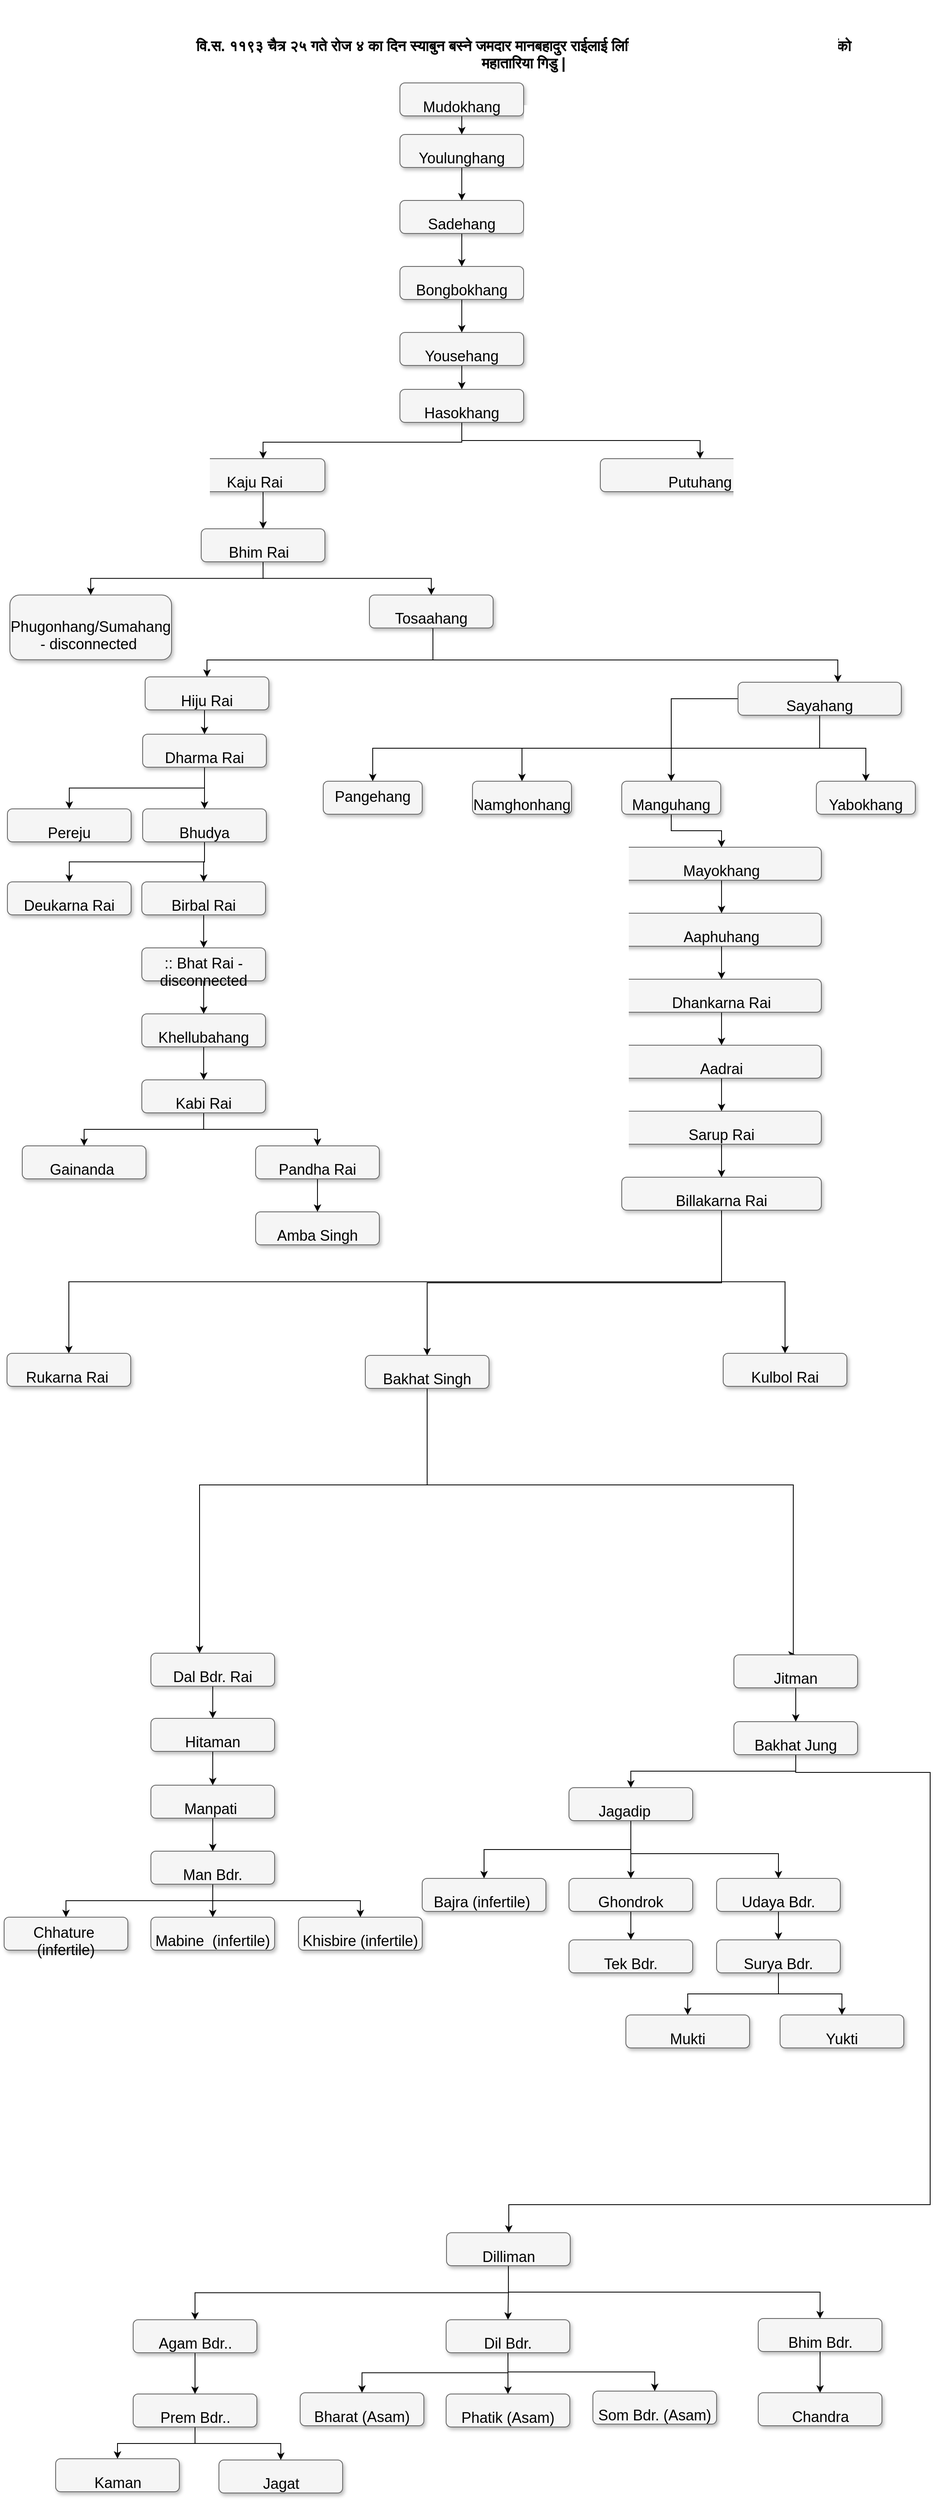 <mxfile version="14.3.0" type="github">
  <diagram name="Page-1" id="b98fa263-6416-c6ec-5b7d-78bf54ef71d0">
    <mxGraphModel dx="2844" dy="1600" grid="0" gridSize="10" guides="1" tooltips="1" connect="1" arrows="1" fold="1" page="1" pageScale="1.5" pageWidth="827" pageHeight="1169" background="none" math="0" shadow="0">
      <root>
        <mxCell id="0" style=";html=1;" />
        <mxCell id="1" style=";html=1;" parent="0" />
        <mxCell id="pMGXM-O-2ihCk8tD-NnK-10" style="edgeStyle=orthogonalEdgeStyle;rounded=0;orthogonalLoop=1;jettySize=auto;html=1;exitX=0.5;exitY=1;exitDx=0;exitDy=0;entryX=0.5;entryY=0;entryDx=0;entryDy=0;fontSize=18;" edge="1" parent="1" source="pMGXM-O-2ihCk8tD-NnK-1" target="pMGXM-O-2ihCk8tD-NnK-5">
          <mxGeometry relative="1" as="geometry" />
        </mxCell>
        <mxCell id="pMGXM-O-2ihCk8tD-NnK-1" value="&lt;p class=&quot;MsoNormal&quot; style=&quot;margin-bottom: 0.0pt; line-height: normal; font-size: 18px;&quot;&gt;&lt;span style=&quot;font-size: 18px; line-height: 107%; font-family: calibri, sans-serif;&quot;&gt;Bongbokhang&lt;/span&gt;&lt;br style=&quot;font-size: 18px;&quot;&gt;&lt;/p&gt;" style="whiteSpace=wrap;html=1;rounded=1;shadow=1;strokeWidth=1;fontSize=18;align=center;fillColor=#f5f5f5;strokeColor=#666666;" vertex="1" parent="1">
          <mxGeometry x="540" y="323" width="150" height="40" as="geometry" />
        </mxCell>
        <mxCell id="pMGXM-O-2ihCk8tD-NnK-9" style="edgeStyle=orthogonalEdgeStyle;rounded=0;orthogonalLoop=1;jettySize=auto;html=1;exitX=0.5;exitY=1;exitDx=0;exitDy=0;entryX=0.5;entryY=0;entryDx=0;entryDy=0;fontSize=18;" edge="1" parent="1" source="pMGXM-O-2ihCk8tD-NnK-2" target="pMGXM-O-2ihCk8tD-NnK-1">
          <mxGeometry relative="1" as="geometry" />
        </mxCell>
        <mxCell id="pMGXM-O-2ihCk8tD-NnK-2" value="&lt;p class=&quot;MsoNormal&quot; style=&quot;margin-bottom: 0.0pt; line-height: normal; font-size: 18px;&quot;&gt;&lt;span style=&quot;font-size: 18px;&quot;&gt;Sadehang&lt;/span&gt;&lt;/p&gt;" style="whiteSpace=wrap;html=1;rounded=1;shadow=1;strokeWidth=1;fontSize=18;align=center;fillColor=#f5f5f5;strokeColor=#666666;" vertex="1" parent="1">
          <mxGeometry x="540" y="243" width="150" height="40" as="geometry" />
        </mxCell>
        <mxCell id="pMGXM-O-2ihCk8tD-NnK-8" style="edgeStyle=orthogonalEdgeStyle;rounded=0;orthogonalLoop=1;jettySize=auto;html=1;exitX=0.5;exitY=1;exitDx=0;exitDy=0;fontSize=18;" edge="1" parent="1" source="pMGXM-O-2ihCk8tD-NnK-3" target="pMGXM-O-2ihCk8tD-NnK-2">
          <mxGeometry relative="1" as="geometry" />
        </mxCell>
        <mxCell id="pMGXM-O-2ihCk8tD-NnK-3" value="&lt;p class=&quot;MsoNormal&quot; style=&quot;margin-bottom: 0.0pt; line-height: normal; font-size: 18px;&quot;&gt;&lt;span style=&quot;font-size: 18px; line-height: 107%; font-family: calibri, sans-serif;&quot;&gt;Youlunghang&lt;/span&gt;&lt;br style=&quot;font-size: 18px;&quot;&gt;&lt;/p&gt;" style="whiteSpace=wrap;html=1;rounded=1;shadow=1;strokeWidth=1;fontSize=18;align=center;fillColor=#f5f5f5;strokeColor=#666666;" vertex="1" parent="1">
          <mxGeometry x="540" y="163" width="150" height="40" as="geometry" />
        </mxCell>
        <mxCell id="pMGXM-O-2ihCk8tD-NnK-7" style="edgeStyle=orthogonalEdgeStyle;rounded=0;orthogonalLoop=1;jettySize=auto;html=1;exitX=0.5;exitY=1;exitDx=0;exitDy=0;fontSize=18;" edge="1" parent="1" source="pMGXM-O-2ihCk8tD-NnK-4" target="pMGXM-O-2ihCk8tD-NnK-3">
          <mxGeometry relative="1" as="geometry" />
        </mxCell>
        <mxCell id="pMGXM-O-2ihCk8tD-NnK-4" value="&lt;p class=&quot;MsoNormal&quot; style=&quot;margin-bottom: 0.0pt; line-height: normal; font-size: 18px;&quot;&gt;&lt;span style=&quot;font-size: 18px;&quot;&gt;Mudokhang&lt;/span&gt;&lt;/p&gt;" style="whiteSpace=wrap;html=1;rounded=1;shadow=1;strokeWidth=1;fontSize=18;align=center;fillColor=#f5f5f5;strokeColor=#666666;" vertex="1" parent="1">
          <mxGeometry x="540" y="100.5" width="150" height="40" as="geometry" />
        </mxCell>
        <mxCell id="pMGXM-O-2ihCk8tD-NnK-195" style="edgeStyle=orthogonalEdgeStyle;rounded=0;orthogonalLoop=1;jettySize=auto;html=1;exitX=0.5;exitY=1;exitDx=0;exitDy=0;labelBackgroundColor=none;fontSize=30;" edge="1" parent="1" source="pMGXM-O-2ihCk8tD-NnK-5" target="pMGXM-O-2ihCk8tD-NnK-13">
          <mxGeometry relative="1" as="geometry" />
        </mxCell>
        <mxCell id="pMGXM-O-2ihCk8tD-NnK-5" value="&lt;p class=&quot;MsoNormal&quot; style=&quot;margin-bottom: 0.0pt; line-height: normal; font-size: 18px;&quot;&gt;&lt;span style=&quot;font-size: 18px;&quot;&gt;Yousehang&lt;/span&gt;&lt;/p&gt;" style="whiteSpace=wrap;html=1;rounded=1;shadow=1;strokeWidth=1;fontSize=18;align=center;fillColor=#f5f5f5;strokeColor=#666666;" vertex="1" parent="1">
          <mxGeometry x="540" y="403" width="150" height="40" as="geometry" />
        </mxCell>
        <mxCell id="pMGXM-O-2ihCk8tD-NnK-196" style="edgeStyle=orthogonalEdgeStyle;rounded=0;orthogonalLoop=1;jettySize=auto;html=1;exitX=0.5;exitY=1;exitDx=0;exitDy=0;labelBackgroundColor=none;fontSize=30;" edge="1" parent="1" source="pMGXM-O-2ihCk8tD-NnK-13" target="pMGXM-O-2ihCk8tD-NnK-14">
          <mxGeometry relative="1" as="geometry">
            <Array as="points">
              <mxPoint x="615" y="536" />
              <mxPoint x="374" y="536" />
            </Array>
          </mxGeometry>
        </mxCell>
        <mxCell id="pMGXM-O-2ihCk8tD-NnK-197" style="edgeStyle=orthogonalEdgeStyle;rounded=0;orthogonalLoop=1;jettySize=auto;html=1;exitX=0.5;exitY=1;exitDx=0;exitDy=0;entryX=0.5;entryY=0;entryDx=0;entryDy=0;labelBackgroundColor=none;fontSize=30;" edge="1" parent="1" source="pMGXM-O-2ihCk8tD-NnK-13" target="pMGXM-O-2ihCk8tD-NnK-15">
          <mxGeometry relative="1" as="geometry" />
        </mxCell>
        <mxCell id="pMGXM-O-2ihCk8tD-NnK-13" value="&lt;p class=&quot;MsoNormal&quot; style=&quot;margin-bottom: 0.0pt; line-height: normal; font-size: 18px;&quot;&gt;&lt;span style=&quot;font-size: 18px; line-height: 107%; font-family: calibri, sans-serif;&quot;&gt;Hasokhang&lt;/span&gt;&lt;br style=&quot;font-size: 18px;&quot;&gt;&lt;/p&gt;" style="whiteSpace=wrap;html=1;rounded=1;shadow=1;strokeWidth=1;fontSize=18;align=center;fillColor=#f5f5f5;strokeColor=#666666;" vertex="1" parent="1">
          <mxGeometry x="540" y="472" width="150" height="40" as="geometry" />
        </mxCell>
        <mxCell id="pMGXM-O-2ihCk8tD-NnK-193" style="edgeStyle=orthogonalEdgeStyle;rounded=0;orthogonalLoop=1;jettySize=auto;html=1;exitX=0.5;exitY=1;exitDx=0;exitDy=0;labelBackgroundColor=none;fontSize=30;" edge="1" parent="1" source="pMGXM-O-2ihCk8tD-NnK-14" target="pMGXM-O-2ihCk8tD-NnK-21">
          <mxGeometry relative="1" as="geometry" />
        </mxCell>
        <mxCell id="pMGXM-O-2ihCk8tD-NnK-14" value="&lt;p class=&quot;MsoNormal&quot; style=&quot;margin-bottom: 0.0pt; line-height: normal; font-size: 18px;&quot;&gt;&lt;span style=&quot;font-size: 18px; line-height: 107%; font-family: calibri, sans-serif;&quot;&gt;Kaju Rai&amp;nbsp; &amp;nbsp;&amp;nbsp;&lt;/span&gt;&lt;br style=&quot;font-size: 18px;&quot;&gt;&lt;/p&gt;" style="whiteSpace=wrap;html=1;rounded=1;shadow=1;strokeWidth=1;fontSize=18;align=center;fillColor=#f5f5f5;strokeColor=#666666;" vertex="1" parent="1">
          <mxGeometry x="299" y="556" width="150" height="40" as="geometry" />
        </mxCell>
        <mxCell id="pMGXM-O-2ihCk8tD-NnK-15" value="&lt;p class=&quot;MsoNormal&quot; style=&quot;margin-bottom: 0.0pt; line-height: normal; font-size: 18px;&quot;&gt;&lt;span style=&quot;font-size: 18px; line-height: 107%; font-family: calibri, sans-serif;&quot;&gt;Putuhang&lt;/span&gt;&lt;br style=&quot;font-size: 18px;&quot;&gt;&lt;/p&gt;" style="whiteSpace=wrap;html=1;rounded=1;shadow=1;strokeWidth=1;fontSize=18;align=center;fillColor=#f5f5f5;strokeColor=#666666;" vertex="1" parent="1">
          <mxGeometry x="783" y="556" width="242" height="40" as="geometry" />
        </mxCell>
        <mxCell id="pMGXM-O-2ihCk8tD-NnK-191" style="edgeStyle=orthogonalEdgeStyle;rounded=0;orthogonalLoop=1;jettySize=auto;html=1;exitX=0.5;exitY=1;exitDx=0;exitDy=0;labelBackgroundColor=none;fontSize=30;" edge="1" parent="1" source="pMGXM-O-2ihCk8tD-NnK-21" target="pMGXM-O-2ihCk8tD-NnK-26">
          <mxGeometry relative="1" as="geometry" />
        </mxCell>
        <mxCell id="pMGXM-O-2ihCk8tD-NnK-192" style="edgeStyle=orthogonalEdgeStyle;rounded=0;orthogonalLoop=1;jettySize=auto;html=1;exitX=0.5;exitY=1;exitDx=0;exitDy=0;labelBackgroundColor=none;fontSize=30;" edge="1" parent="1" source="pMGXM-O-2ihCk8tD-NnK-21" target="pMGXM-O-2ihCk8tD-NnK-24">
          <mxGeometry relative="1" as="geometry" />
        </mxCell>
        <mxCell id="pMGXM-O-2ihCk8tD-NnK-21" value="&lt;p class=&quot;MsoNormal&quot; style=&quot;margin-bottom: 0.0pt; line-height: normal; font-size: 18px;&quot;&gt;&lt;span style=&quot;font-size: 18px; line-height: 107%; font-family: calibri, sans-serif;&quot;&gt;Bhim Rai&amp;nbsp;&amp;nbsp;&lt;/span&gt;&lt;br style=&quot;font-size: 18px;&quot;&gt;&lt;/p&gt;" style="whiteSpace=wrap;html=1;rounded=1;shadow=1;strokeWidth=1;fontSize=18;align=center;fillColor=#f5f5f5;strokeColor=#666666;" vertex="1" parent="1">
          <mxGeometry x="299" y="641" width="150" height="40" as="geometry" />
        </mxCell>
        <mxCell id="pMGXM-O-2ihCk8tD-NnK-24" value="&lt;p class=&quot;MsoNormal&quot; style=&quot;margin-bottom: 0.0pt; line-height: normal; font-size: 18px;&quot;&gt;&lt;span style=&quot;font-size: 18px; line-height: 107%; font-family: calibri, sans-serif;&quot;&gt;Phugonhang/Sumahang - disconnected&amp;nbsp;&lt;/span&gt;&lt;br style=&quot;font-size: 18px;&quot;&gt;&lt;/p&gt;" style="whiteSpace=wrap;html=1;rounded=1;shadow=1;strokeWidth=1;fontSize=18;align=center;fillColor=#f5f5f5;strokeColor=#666666;" vertex="1" parent="1">
          <mxGeometry x="67" y="721.25" width="196" height="78.5" as="geometry" />
        </mxCell>
        <mxCell id="pMGXM-O-2ihCk8tD-NnK-31" style="edgeStyle=orthogonalEdgeStyle;rounded=0;orthogonalLoop=1;jettySize=auto;html=1;exitX=0.5;exitY=1;exitDx=0;exitDy=0;entryX=0.5;entryY=0;entryDx=0;entryDy=0;fontSize=18;" edge="1" parent="1" source="pMGXM-O-2ihCk8tD-NnK-26" target="pMGXM-O-2ihCk8tD-NnK-28">
          <mxGeometry relative="1" as="geometry">
            <Array as="points">
              <mxPoint x="580" y="800" />
              <mxPoint x="306" y="800" />
            </Array>
          </mxGeometry>
        </mxCell>
        <mxCell id="pMGXM-O-2ihCk8tD-NnK-32" style="edgeStyle=orthogonalEdgeStyle;rounded=0;orthogonalLoop=1;jettySize=auto;html=1;exitX=0.5;exitY=1;exitDx=0;exitDy=0;fontSize=18;" edge="1" parent="1" source="pMGXM-O-2ihCk8tD-NnK-26" target="pMGXM-O-2ihCk8tD-NnK-29">
          <mxGeometry relative="1" as="geometry">
            <Array as="points">
              <mxPoint x="580" y="800" />
              <mxPoint x="1071" y="800" />
            </Array>
          </mxGeometry>
        </mxCell>
        <mxCell id="pMGXM-O-2ihCk8tD-NnK-26" value="&lt;p class=&quot;MsoNormal&quot; style=&quot;margin-bottom: 0.0pt; line-height: normal; font-size: 18px;&quot;&gt;&lt;span style=&quot;font-size: 18px; line-height: 107%; font-family: calibri, sans-serif;&quot;&gt;Tosaahang&lt;/span&gt;&lt;br style=&quot;font-size: 18px;&quot;&gt;&lt;/p&gt;" style="whiteSpace=wrap;html=1;rounded=1;shadow=1;strokeWidth=1;fontSize=18;align=center;fillColor=#f5f5f5;strokeColor=#666666;" vertex="1" parent="1">
          <mxGeometry x="503" y="721.25" width="150" height="40" as="geometry" />
        </mxCell>
        <mxCell id="pMGXM-O-2ihCk8tD-NnK-34" style="edgeStyle=orthogonalEdgeStyle;rounded=0;orthogonalLoop=1;jettySize=auto;html=1;exitX=0.5;exitY=1;exitDx=0;exitDy=0;entryX=0.5;entryY=0;entryDx=0;entryDy=0;fontSize=18;" edge="1" parent="1" source="pMGXM-O-2ihCk8tD-NnK-28" target="pMGXM-O-2ihCk8tD-NnK-33">
          <mxGeometry relative="1" as="geometry" />
        </mxCell>
        <mxCell id="pMGXM-O-2ihCk8tD-NnK-28" value="&lt;p class=&quot;MsoNormal&quot; style=&quot;margin-bottom: 0.0pt; line-height: normal; font-size: 18px;&quot;&gt;&lt;span style=&quot;font-size: 18px; line-height: 107%; font-family: calibri, sans-serif;&quot;&gt;Hiju Rai&lt;/span&gt;&lt;br style=&quot;font-size: 18px;&quot;&gt;&lt;/p&gt;" style="whiteSpace=wrap;html=1;rounded=1;shadow=1;strokeWidth=1;fontSize=18;align=center;fillColor=#f5f5f5;strokeColor=#666666;" vertex="1" parent="1">
          <mxGeometry x="231" y="820.5" width="150" height="40" as="geometry" />
        </mxCell>
        <mxCell id="pMGXM-O-2ihCk8tD-NnK-47" style="edgeStyle=orthogonalEdgeStyle;rounded=0;orthogonalLoop=1;jettySize=auto;html=1;exitX=0.5;exitY=1;exitDx=0;exitDy=0;fontSize=18;" edge="1" parent="1" source="pMGXM-O-2ihCk8tD-NnK-29" target="pMGXM-O-2ihCk8tD-NnK-41">
          <mxGeometry relative="1" as="geometry" />
        </mxCell>
        <mxCell id="pMGXM-O-2ihCk8tD-NnK-52" style="edgeStyle=orthogonalEdgeStyle;rounded=0;orthogonalLoop=1;jettySize=auto;html=1;fontSize=18;" edge="1" parent="1" source="pMGXM-O-2ihCk8tD-NnK-29" target="pMGXM-O-2ihCk8tD-NnK-44">
          <mxGeometry relative="1" as="geometry" />
        </mxCell>
        <mxCell id="pMGXM-O-2ihCk8tD-NnK-189" style="edgeStyle=orthogonalEdgeStyle;rounded=0;orthogonalLoop=1;jettySize=auto;html=1;exitX=0.5;exitY=1;exitDx=0;exitDy=0;labelBackgroundColor=none;fontSize=30;" edge="1" parent="1" source="pMGXM-O-2ihCk8tD-NnK-29" target="pMGXM-O-2ihCk8tD-NnK-42">
          <mxGeometry relative="1" as="geometry" />
        </mxCell>
        <mxCell id="pMGXM-O-2ihCk8tD-NnK-190" style="edgeStyle=orthogonalEdgeStyle;rounded=0;orthogonalLoop=1;jettySize=auto;html=1;exitX=0.5;exitY=1;exitDx=0;exitDy=0;labelBackgroundColor=none;fontSize=30;" edge="1" parent="1" source="pMGXM-O-2ihCk8tD-NnK-29" target="pMGXM-O-2ihCk8tD-NnK-45">
          <mxGeometry relative="1" as="geometry" />
        </mxCell>
        <mxCell id="pMGXM-O-2ihCk8tD-NnK-29" value="&lt;p class=&quot;MsoNormal&quot; style=&quot;margin-bottom: 0.0pt; line-height: normal; font-size: 18px;&quot;&gt;&lt;span style=&quot;font-size: 18px; line-height: 107%; font-family: calibri, sans-serif;&quot;&gt;Sayahang&lt;/span&gt;&lt;br style=&quot;font-size: 18px;&quot;&gt;&lt;/p&gt;" style="whiteSpace=wrap;html=1;rounded=1;shadow=1;strokeWidth=1;fontSize=18;align=center;fillColor=#f5f5f5;strokeColor=#666666;" vertex="1" parent="1">
          <mxGeometry x="950" y="827" width="198" height="40" as="geometry" />
        </mxCell>
        <mxCell id="pMGXM-O-2ihCk8tD-NnK-37" style="edgeStyle=orthogonalEdgeStyle;rounded=0;orthogonalLoop=1;jettySize=auto;html=1;exitX=0.5;exitY=1;exitDx=0;exitDy=0;entryX=0.5;entryY=0;entryDx=0;entryDy=0;fontSize=18;" edge="1" parent="1" source="pMGXM-O-2ihCk8tD-NnK-33" target="pMGXM-O-2ihCk8tD-NnK-35">
          <mxGeometry relative="1" as="geometry" />
        </mxCell>
        <mxCell id="pMGXM-O-2ihCk8tD-NnK-40" style="edgeStyle=orthogonalEdgeStyle;rounded=0;orthogonalLoop=1;jettySize=auto;html=1;exitX=0.5;exitY=1;exitDx=0;exitDy=0;fontSize=18;" edge="1" parent="1" source="pMGXM-O-2ihCk8tD-NnK-33" target="pMGXM-O-2ihCk8tD-NnK-36">
          <mxGeometry relative="1" as="geometry" />
        </mxCell>
        <mxCell id="pMGXM-O-2ihCk8tD-NnK-33" value="&lt;p class=&quot;MsoNormal&quot; style=&quot;margin-bottom: 0.0pt; line-height: normal; font-size: 18px;&quot;&gt;&lt;span style=&quot;font-size: 18px; line-height: 107%; font-family: calibri, sans-serif;&quot;&gt;Dharma Rai&lt;/span&gt;&lt;br style=&quot;font-size: 18px;&quot;&gt;&lt;/p&gt;" style="whiteSpace=wrap;html=1;rounded=1;shadow=1;strokeWidth=1;fontSize=18;align=center;fillColor=#f5f5f5;strokeColor=#666666;" vertex="1" parent="1">
          <mxGeometry x="228" y="890" width="150" height="40" as="geometry" />
        </mxCell>
        <mxCell id="pMGXM-O-2ihCk8tD-NnK-35" value="&lt;p class=&quot;MsoNormal&quot; style=&quot;margin-bottom: 0.0pt; line-height: normal; font-size: 18px;&quot;&gt;&lt;span style=&quot;font-size: 18px; line-height: 107%; font-family: calibri, sans-serif;&quot;&gt;Pereju&lt;/span&gt;&lt;br style=&quot;font-size: 18px;&quot;&gt;&lt;/p&gt;" style="whiteSpace=wrap;html=1;rounded=1;shadow=1;strokeWidth=1;fontSize=18;align=center;fillColor=#f5f5f5;strokeColor=#666666;" vertex="1" parent="1">
          <mxGeometry x="64" y="980.5" width="150" height="40" as="geometry" />
        </mxCell>
        <mxCell id="pMGXM-O-2ihCk8tD-NnK-168" style="edgeStyle=orthogonalEdgeStyle;rounded=0;orthogonalLoop=1;jettySize=auto;html=1;exitX=0.5;exitY=1;exitDx=0;exitDy=0;labelBackgroundColor=none;fontSize=30;" edge="1" parent="1" source="pMGXM-O-2ihCk8tD-NnK-36" target="pMGXM-O-2ihCk8tD-NnK-140">
          <mxGeometry relative="1" as="geometry" />
        </mxCell>
        <mxCell id="pMGXM-O-2ihCk8tD-NnK-184" style="edgeStyle=orthogonalEdgeStyle;rounded=0;orthogonalLoop=1;jettySize=auto;html=1;exitX=0.5;exitY=1;exitDx=0;exitDy=0;labelBackgroundColor=none;fontSize=30;" edge="1" parent="1" source="pMGXM-O-2ihCk8tD-NnK-36" target="pMGXM-O-2ihCk8tD-NnK-141">
          <mxGeometry relative="1" as="geometry" />
        </mxCell>
        <mxCell id="pMGXM-O-2ihCk8tD-NnK-36" value="&lt;p class=&quot;MsoNormal&quot; style=&quot;margin-bottom: 0.0pt; line-height: normal; font-size: 18px;&quot;&gt;&lt;span style=&quot;font-size: 18px; line-height: 107%; font-family: calibri, sans-serif;&quot;&gt;Bhudya&lt;/span&gt;&lt;br style=&quot;font-size: 18px;&quot;&gt;&lt;/p&gt;" style="whiteSpace=wrap;html=1;rounded=1;shadow=1;strokeWidth=1;fontSize=18;align=center;fillColor=#f5f5f5;strokeColor=#666666;" vertex="1" parent="1">
          <mxGeometry x="228" y="980.5" width="150" height="40" as="geometry" />
        </mxCell>
        <mxCell id="pMGXM-O-2ihCk8tD-NnK-41" value="&lt;p class=&quot;MsoNormal&quot; style=&quot;margin-bottom: 0.0pt; line-height: normal; font-size: 18px;&quot;&gt;&lt;span style=&quot;font-size: 18px; line-height: 107%; font-family: calibri, sans-serif;&quot;&gt;Pangehang &amp;nbsp;&amp;nbsp;&amp;nbsp;&amp;nbsp;&amp;nbsp;&amp;nbsp; &amp;nbsp; &amp;nbsp;&amp;nbsp;&lt;/span&gt;&lt;br style=&quot;font-size: 18px;&quot;&gt;&lt;/p&gt;" style="whiteSpace=wrap;html=1;rounded=1;shadow=1;strokeWidth=1;fontSize=18;align=center;fillColor=#f5f5f5;strokeColor=#666666;" vertex="1" parent="1">
          <mxGeometry x="447" y="947" width="120" height="40" as="geometry" />
        </mxCell>
        <mxCell id="pMGXM-O-2ihCk8tD-NnK-42" value="&lt;p class=&quot;MsoNormal&quot; style=&quot;margin-bottom: 0.0pt; line-height: normal; font-size: 18px;&quot;&gt;&lt;span style=&quot;font-size: 18px; line-height: 107%; font-family: calibri, sans-serif;&quot;&gt;Namghonhang&lt;/span&gt;&lt;br style=&quot;font-size: 18px;&quot;&gt;&lt;/p&gt;" style="whiteSpace=wrap;html=1;rounded=1;shadow=1;strokeWidth=1;fontSize=18;align=center;fillColor=#f5f5f5;strokeColor=#666666;" vertex="1" parent="1">
          <mxGeometry x="628" y="947" width="120" height="40" as="geometry" />
        </mxCell>
        <mxCell id="pMGXM-O-2ihCk8tD-NnK-59" style="edgeStyle=orthogonalEdgeStyle;rounded=0;orthogonalLoop=1;jettySize=auto;html=1;exitX=0.5;exitY=1;exitDx=0;exitDy=0;entryX=0.5;entryY=0;entryDx=0;entryDy=0;fontSize=18;" edge="1" parent="1" source="pMGXM-O-2ihCk8tD-NnK-44" target="pMGXM-O-2ihCk8tD-NnK-53">
          <mxGeometry relative="1" as="geometry" />
        </mxCell>
        <mxCell id="pMGXM-O-2ihCk8tD-NnK-44" value="&lt;p class=&quot;MsoNormal&quot; style=&quot;margin-bottom: 0.0pt; line-height: normal; font-size: 18px;&quot;&gt;&lt;span style=&quot;font-size: 18px; line-height: 107%; font-family: calibri, sans-serif;&quot;&gt;Manguhang&lt;/span&gt;&lt;br style=&quot;font-size: 18px;&quot;&gt;&lt;/p&gt;" style="whiteSpace=wrap;html=1;rounded=1;shadow=1;strokeWidth=1;fontSize=18;align=center;fillColor=#f5f5f5;strokeColor=#666666;" vertex="1" parent="1">
          <mxGeometry x="809" y="947" width="120" height="40" as="geometry" />
        </mxCell>
        <mxCell id="pMGXM-O-2ihCk8tD-NnK-45" value="&lt;p class=&quot;MsoNormal&quot; style=&quot;margin-bottom: 0.0pt; line-height: normal; font-size: 18px;&quot;&gt;&lt;span style=&quot;font-size: 18px; line-height: 107%; font-family: calibri, sans-serif;&quot;&gt;Yabokhang&lt;/span&gt;&lt;br style=&quot;font-size: 18px;&quot;&gt;&lt;/p&gt;" style="whiteSpace=wrap;html=1;rounded=1;shadow=1;strokeWidth=1;fontSize=18;align=center;fillColor=#f5f5f5;strokeColor=#666666;" vertex="1" parent="1">
          <mxGeometry x="1045" y="947" width="120" height="40" as="geometry" />
        </mxCell>
        <mxCell id="pMGXM-O-2ihCk8tD-NnK-60" style="edgeStyle=orthogonalEdgeStyle;rounded=0;orthogonalLoop=1;jettySize=auto;html=1;exitX=0.5;exitY=1;exitDx=0;exitDy=0;entryX=0.5;entryY=0;entryDx=0;entryDy=0;fontSize=18;" edge="1" parent="1" source="pMGXM-O-2ihCk8tD-NnK-53" target="pMGXM-O-2ihCk8tD-NnK-54">
          <mxGeometry relative="1" as="geometry" />
        </mxCell>
        <mxCell id="pMGXM-O-2ihCk8tD-NnK-53" value="&lt;p class=&quot;MsoNormal&quot; style=&quot;margin-bottom: 0.0pt; line-height: normal; font-size: 18px;&quot;&gt;&lt;span style=&quot;font-size: 18px; line-height: 107%; font-family: calibri, sans-serif;&quot;&gt;Mayokhang&lt;/span&gt;&lt;br style=&quot;font-size: 18px;&quot;&gt;&lt;/p&gt;" style="whiteSpace=wrap;html=1;rounded=1;shadow=1;strokeWidth=1;fontSize=18;align=center;fillColor=#f5f5f5;strokeColor=#666666;" vertex="1" parent="1">
          <mxGeometry x="809" y="1027" width="242" height="40" as="geometry" />
        </mxCell>
        <mxCell id="pMGXM-O-2ihCk8tD-NnK-61" style="edgeStyle=orthogonalEdgeStyle;rounded=0;orthogonalLoop=1;jettySize=auto;html=1;exitX=0.5;exitY=1;exitDx=0;exitDy=0;entryX=0.5;entryY=0;entryDx=0;entryDy=0;fontSize=18;" edge="1" parent="1" source="pMGXM-O-2ihCk8tD-NnK-54" target="pMGXM-O-2ihCk8tD-NnK-55">
          <mxGeometry relative="1" as="geometry" />
        </mxCell>
        <mxCell id="pMGXM-O-2ihCk8tD-NnK-54" value="&lt;p class=&quot;MsoNormal&quot; style=&quot;margin-bottom: 0.0pt; line-height: normal; font-size: 18px;&quot;&gt;&lt;span style=&quot;font-size: 18px; line-height: 107%; font-family: calibri, sans-serif;&quot;&gt;Aaphuhang&lt;/span&gt;&lt;br style=&quot;font-size: 18px;&quot;&gt;&lt;/p&gt;" style="whiteSpace=wrap;html=1;rounded=1;shadow=1;strokeWidth=1;fontSize=18;align=center;fillColor=#f5f5f5;strokeColor=#666666;" vertex="1" parent="1">
          <mxGeometry x="809" y="1107" width="242" height="40" as="geometry" />
        </mxCell>
        <mxCell id="pMGXM-O-2ihCk8tD-NnK-62" style="edgeStyle=orthogonalEdgeStyle;rounded=0;orthogonalLoop=1;jettySize=auto;html=1;exitX=0.5;exitY=1;exitDx=0;exitDy=0;entryX=0.5;entryY=0;entryDx=0;entryDy=0;fontSize=18;" edge="1" parent="1" source="pMGXM-O-2ihCk8tD-NnK-55" target="pMGXM-O-2ihCk8tD-NnK-56">
          <mxGeometry relative="1" as="geometry" />
        </mxCell>
        <mxCell id="pMGXM-O-2ihCk8tD-NnK-55" value="&lt;p class=&quot;MsoNormal&quot; style=&quot;margin-bottom: 0.0pt; line-height: normal; font-size: 18px;&quot;&gt;&lt;span style=&quot;font-size: 18px; line-height: 107%; font-family: calibri, sans-serif;&quot;&gt;Dhankarna Rai&lt;/span&gt;&lt;br style=&quot;font-size: 18px;&quot;&gt;&lt;/p&gt;" style="whiteSpace=wrap;html=1;rounded=1;shadow=1;strokeWidth=1;fontSize=18;align=center;fillColor=#f5f5f5;strokeColor=#666666;" vertex="1" parent="1">
          <mxGeometry x="809" y="1187" width="242" height="40" as="geometry" />
        </mxCell>
        <mxCell id="pMGXM-O-2ihCk8tD-NnK-63" style="edgeStyle=orthogonalEdgeStyle;rounded=0;orthogonalLoop=1;jettySize=auto;html=1;exitX=0.5;exitY=1;exitDx=0;exitDy=0;entryX=0.5;entryY=0;entryDx=0;entryDy=0;fontSize=18;" edge="1" parent="1" source="pMGXM-O-2ihCk8tD-NnK-56" target="pMGXM-O-2ihCk8tD-NnK-57">
          <mxGeometry relative="1" as="geometry" />
        </mxCell>
        <mxCell id="pMGXM-O-2ihCk8tD-NnK-56" value="&lt;p class=&quot;MsoNormal&quot; style=&quot;margin-bottom: 0.0pt; line-height: normal; font-size: 18px;&quot;&gt;&lt;span style=&quot;font-size: 18px; line-height: 107%; font-family: calibri, sans-serif;&quot;&gt;Aadrai&lt;/span&gt;&lt;br style=&quot;font-size: 18px;&quot;&gt;&lt;/p&gt;" style="whiteSpace=wrap;html=1;rounded=1;shadow=1;strokeWidth=1;fontSize=18;align=center;fillColor=#f5f5f5;strokeColor=#666666;" vertex="1" parent="1">
          <mxGeometry x="809" y="1267" width="242" height="40" as="geometry" />
        </mxCell>
        <mxCell id="pMGXM-O-2ihCk8tD-NnK-67" style="edgeStyle=orthogonalEdgeStyle;rounded=0;orthogonalLoop=1;jettySize=auto;html=1;exitX=0.5;exitY=1;exitDx=0;exitDy=0;entryX=0.5;entryY=0;entryDx=0;entryDy=0;fontSize=18;" edge="1" parent="1" source="pMGXM-O-2ihCk8tD-NnK-57" target="pMGXM-O-2ihCk8tD-NnK-64">
          <mxGeometry relative="1" as="geometry" />
        </mxCell>
        <mxCell id="pMGXM-O-2ihCk8tD-NnK-57" value="&lt;p class=&quot;MsoNormal&quot; style=&quot;margin-bottom: 0.0pt; line-height: normal; font-size: 18px;&quot;&gt;&lt;span style=&quot;font-size: 18px; line-height: 107%; font-family: calibri, sans-serif;&quot;&gt;Sarup Rai&lt;/span&gt;&lt;br style=&quot;font-size: 18px;&quot;&gt;&lt;/p&gt;" style="whiteSpace=wrap;html=1;rounded=1;shadow=1;strokeWidth=1;fontSize=18;align=center;fillColor=#f5f5f5;strokeColor=#666666;" vertex="1" parent="1">
          <mxGeometry x="809" y="1347" width="242" height="40" as="geometry" />
        </mxCell>
        <mxCell id="pMGXM-O-2ihCk8tD-NnK-70" style="edgeStyle=orthogonalEdgeStyle;rounded=0;orthogonalLoop=1;jettySize=auto;html=1;exitX=0.5;exitY=1;exitDx=0;exitDy=0;fontSize=18;" edge="1" parent="1" source="pMGXM-O-2ihCk8tD-NnK-64" target="pMGXM-O-2ihCk8tD-NnK-68">
          <mxGeometry relative="1" as="geometry" />
        </mxCell>
        <mxCell id="pMGXM-O-2ihCk8tD-NnK-160" style="edgeStyle=orthogonalEdgeStyle;rounded=0;orthogonalLoop=1;jettySize=auto;html=1;exitX=0.5;exitY=1;exitDx=0;exitDy=0;entryX=0.5;entryY=0;entryDx=0;entryDy=0;fontSize=18;" edge="1" parent="1" source="pMGXM-O-2ihCk8tD-NnK-64" target="pMGXM-O-2ihCk8tD-NnK-69">
          <mxGeometry relative="1" as="geometry" />
        </mxCell>
        <mxCell id="pMGXM-O-2ihCk8tD-NnK-163" style="edgeStyle=orthogonalEdgeStyle;rounded=0;orthogonalLoop=1;jettySize=auto;html=1;exitX=0.5;exitY=1;exitDx=0;exitDy=0;fontSize=18;" edge="1" parent="1" source="pMGXM-O-2ihCk8tD-NnK-64" target="pMGXM-O-2ihCk8tD-NnK-73">
          <mxGeometry relative="1" as="geometry" />
        </mxCell>
        <mxCell id="pMGXM-O-2ihCk8tD-NnK-64" value="&lt;p class=&quot;MsoNormal&quot; style=&quot;margin-bottom: 0.0pt; line-height: normal; font-size: 18px;&quot;&gt;&lt;span style=&quot;font-size: 18px; line-height: 107%; font-family: calibri, sans-serif;&quot;&gt;Billakarna Rai&lt;/span&gt;&lt;br style=&quot;font-size: 18px;&quot;&gt;&lt;/p&gt;" style="whiteSpace=wrap;html=1;rounded=1;shadow=1;strokeWidth=1;fontSize=18;align=center;fillColor=#f5f5f5;strokeColor=#666666;" vertex="1" parent="1">
          <mxGeometry x="809" y="1427" width="242" height="40" as="geometry" />
        </mxCell>
        <mxCell id="pMGXM-O-2ihCk8tD-NnK-68" value="&lt;p class=&quot;MsoNormal&quot; style=&quot;margin-bottom: 0.0pt; line-height: normal; font-size: 18px;&quot;&gt;&lt;span style=&quot;font-size: 18px; line-height: 107%; font-family: calibri, sans-serif;&quot;&gt;Rukarna Rai&amp;nbsp;&lt;/span&gt;&lt;br style=&quot;font-size: 18px;&quot;&gt;&lt;/p&gt;" style="whiteSpace=wrap;html=1;rounded=1;shadow=1;strokeWidth=1;fontSize=18;align=center;fillColor=#f5f5f5;strokeColor=#666666;" vertex="1" parent="1">
          <mxGeometry x="63.5" y="1640.5" width="150" height="40" as="geometry" />
        </mxCell>
        <mxCell id="pMGXM-O-2ihCk8tD-NnK-69" value="&lt;p class=&quot;MsoNormal&quot; style=&quot;margin-bottom: 0.0pt; line-height: normal; font-size: 18px;&quot;&gt;&lt;span style=&quot;font-size: 18px; line-height: 107%; font-family: calibri, sans-serif;&quot;&gt;Kulbol Rai&lt;/span&gt;&lt;br style=&quot;font-size: 18px;&quot;&gt;&lt;/p&gt;" style="whiteSpace=wrap;html=1;rounded=1;shadow=1;strokeWidth=1;fontSize=18;align=center;fillColor=#f5f5f5;strokeColor=#666666;" vertex="1" parent="1">
          <mxGeometry x="932" y="1640.5" width="150" height="40" as="geometry" />
        </mxCell>
        <mxCell id="pMGXM-O-2ihCk8tD-NnK-80" style="edgeStyle=orthogonalEdgeStyle;rounded=0;orthogonalLoop=1;jettySize=auto;html=1;exitX=0.5;exitY=1;exitDx=0;exitDy=0;entryX=0.5;entryY=0;entryDx=0;entryDy=0;fontSize=18;" edge="1" parent="1" source="pMGXM-O-2ihCk8tD-NnK-72" target="pMGXM-O-2ihCk8tD-NnK-77">
          <mxGeometry relative="1" as="geometry" />
        </mxCell>
        <mxCell id="pMGXM-O-2ihCk8tD-NnK-72" value="&lt;p class=&quot;MsoNormal&quot; style=&quot;margin-bottom: 0.0pt; line-height: normal; font-size: 18px;&quot;&gt;&lt;span style=&quot;font-size: 18px; line-height: 107%; font-family: calibri, sans-serif;&quot;&gt;Dal Bdr. Rai&lt;/span&gt;&lt;br style=&quot;font-size: 18px;&quot;&gt;&lt;/p&gt;" style="whiteSpace=wrap;html=1;rounded=1;shadow=1;strokeWidth=1;fontSize=18;align=center;fillColor=#f5f5f5;strokeColor=#666666;" vertex="1" parent="1">
          <mxGeometry x="238" y="2004" width="150" height="40" as="geometry" />
        </mxCell>
        <mxCell id="pMGXM-O-2ihCk8tD-NnK-99" style="edgeStyle=orthogonalEdgeStyle;rounded=0;orthogonalLoop=1;jettySize=auto;html=1;exitX=0.5;exitY=1;exitDx=0;exitDy=0;entryX=0.5;entryY=0;entryDx=0;entryDy=0;fontSize=18;" edge="1" parent="1" source="pMGXM-O-2ihCk8tD-NnK-73" target="pMGXM-O-2ihCk8tD-NnK-96">
          <mxGeometry relative="1" as="geometry">
            <Array as="points">
              <mxPoint x="573" y="1800" />
              <mxPoint x="1017" y="1800" />
            </Array>
          </mxGeometry>
        </mxCell>
        <mxCell id="pMGXM-O-2ihCk8tD-NnK-227" style="edgeStyle=orthogonalEdgeStyle;rounded=0;orthogonalLoop=1;jettySize=auto;html=1;exitX=0.5;exitY=1;exitDx=0;exitDy=0;labelBackgroundColor=none;fontSize=30;" edge="1" parent="1" source="pMGXM-O-2ihCk8tD-NnK-73" target="pMGXM-O-2ihCk8tD-NnK-72">
          <mxGeometry relative="1" as="geometry">
            <Array as="points">
              <mxPoint x="573" y="1800" />
              <mxPoint x="297" y="1800" />
            </Array>
          </mxGeometry>
        </mxCell>
        <mxCell id="pMGXM-O-2ihCk8tD-NnK-73" value="&lt;p class=&quot;MsoNormal&quot; style=&quot;margin-bottom: 0.0pt; line-height: normal; font-size: 18px;&quot;&gt;&lt;span style=&quot;font-size: 18px; line-height: 107%; font-family: calibri, sans-serif;&quot;&gt;Bakhat Singh&lt;/span&gt;&lt;br style=&quot;font-size: 18px;&quot;&gt;&lt;/p&gt;" style="whiteSpace=wrap;html=1;rounded=1;shadow=1;strokeWidth=1;fontSize=18;align=center;fillColor=#f5f5f5;strokeColor=#666666;" vertex="1" parent="1">
          <mxGeometry x="498" y="1643" width="150" height="40" as="geometry" />
        </mxCell>
        <mxCell id="pMGXM-O-2ihCk8tD-NnK-88" style="edgeStyle=orthogonalEdgeStyle;rounded=0;orthogonalLoop=1;jettySize=auto;html=1;exitX=0.5;exitY=1;exitDx=0;exitDy=0;entryX=0.5;entryY=0;entryDx=0;entryDy=0;fontSize=18;" edge="1" parent="1" source="pMGXM-O-2ihCk8tD-NnK-77" target="pMGXM-O-2ihCk8tD-NnK-78">
          <mxGeometry relative="1" as="geometry" />
        </mxCell>
        <mxCell id="pMGXM-O-2ihCk8tD-NnK-77" value="&lt;p class=&quot;MsoNormal&quot; style=&quot;margin-bottom: 0.0pt; line-height: normal; font-size: 18px;&quot;&gt;&lt;span style=&quot;font-size: 18px; line-height: 107%; font-family: calibri, sans-serif;&quot;&gt;Hitaman&lt;/span&gt;&lt;br style=&quot;font-size: 18px;&quot;&gt;&lt;/p&gt;" style="whiteSpace=wrap;html=1;rounded=1;shadow=1;strokeWidth=1;fontSize=18;align=center;fillColor=#f5f5f5;strokeColor=#666666;" vertex="1" parent="1">
          <mxGeometry x="238" y="2083" width="150" height="40" as="geometry" />
        </mxCell>
        <mxCell id="pMGXM-O-2ihCk8tD-NnK-89" style="edgeStyle=orthogonalEdgeStyle;rounded=0;orthogonalLoop=1;jettySize=auto;html=1;exitX=0.5;exitY=1;exitDx=0;exitDy=0;entryX=0.5;entryY=0;entryDx=0;entryDy=0;fontSize=18;" edge="1" parent="1" source="pMGXM-O-2ihCk8tD-NnK-78" target="pMGXM-O-2ihCk8tD-NnK-79">
          <mxGeometry relative="1" as="geometry" />
        </mxCell>
        <mxCell id="pMGXM-O-2ihCk8tD-NnK-78" value="&lt;p class=&quot;MsoNormal&quot; style=&quot;margin-bottom: 0.0pt; line-height: normal; font-size: 18px;&quot;&gt;&lt;span style=&quot;font-size: 18px; line-height: 107%; font-family: calibri, sans-serif;&quot;&gt;Manpati&amp;nbsp;&lt;/span&gt;&lt;br style=&quot;font-size: 18px;&quot;&gt;&lt;/p&gt;" style="whiteSpace=wrap;html=1;rounded=1;shadow=1;strokeWidth=1;fontSize=18;align=center;fillColor=#f5f5f5;strokeColor=#666666;" vertex="1" parent="1">
          <mxGeometry x="238" y="2164" width="150" height="40" as="geometry" />
        </mxCell>
        <mxCell id="pMGXM-O-2ihCk8tD-NnK-94" style="edgeStyle=orthogonalEdgeStyle;rounded=0;orthogonalLoop=1;jettySize=auto;html=1;exitX=0.5;exitY=1;exitDx=0;exitDy=0;entryX=0.5;entryY=0;entryDx=0;entryDy=0;fontSize=18;" edge="1" parent="1" source="pMGXM-O-2ihCk8tD-NnK-79" target="pMGXM-O-2ihCk8tD-NnK-91">
          <mxGeometry relative="1" as="geometry" />
        </mxCell>
        <mxCell id="pMGXM-O-2ihCk8tD-NnK-95" style="edgeStyle=orthogonalEdgeStyle;rounded=0;orthogonalLoop=1;jettySize=auto;html=1;exitX=0.5;exitY=1;exitDx=0;exitDy=0;fontSize=18;" edge="1" parent="1" source="pMGXM-O-2ihCk8tD-NnK-79" target="pMGXM-O-2ihCk8tD-NnK-92">
          <mxGeometry relative="1" as="geometry" />
        </mxCell>
        <mxCell id="pMGXM-O-2ihCk8tD-NnK-161" style="edgeStyle=orthogonalEdgeStyle;rounded=0;orthogonalLoop=1;jettySize=auto;html=1;exitX=0.5;exitY=1;exitDx=0;exitDy=0;fontSize=18;" edge="1" parent="1" source="pMGXM-O-2ihCk8tD-NnK-79" target="pMGXM-O-2ihCk8tD-NnK-90">
          <mxGeometry relative="1" as="geometry" />
        </mxCell>
        <mxCell id="pMGXM-O-2ihCk8tD-NnK-79" value="&lt;p class=&quot;MsoNormal&quot; style=&quot;margin-bottom: 0.0pt; line-height: normal; font-size: 18px;&quot;&gt;&lt;span style=&quot;font-size: 18px; line-height: 107%; font-family: calibri, sans-serif;&quot;&gt;Man Bdr.&lt;/span&gt;&lt;br style=&quot;font-size: 18px;&quot;&gt;&lt;/p&gt;" style="whiteSpace=wrap;html=1;rounded=1;shadow=1;strokeWidth=1;fontSize=18;align=center;fillColor=#f5f5f5;strokeColor=#666666;" vertex="1" parent="1">
          <mxGeometry x="238" y="2244" width="150" height="40" as="geometry" />
        </mxCell>
        <mxCell id="pMGXM-O-2ihCk8tD-NnK-90" value="&lt;p class=&quot;MsoNormal&quot; style=&quot;margin-bottom: 0.0pt; line-height: normal; font-size: 18px;&quot;&gt;&lt;span style=&quot;font-size: 18px; line-height: 107%; font-family: calibri, sans-serif;&quot;&gt;Chhature&amp;nbsp; (infertile)&lt;/span&gt;&lt;br style=&quot;font-size: 18px;&quot;&gt;&lt;/p&gt;" style="whiteSpace=wrap;html=1;rounded=1;shadow=1;strokeWidth=1;fontSize=18;align=center;fillColor=#f5f5f5;strokeColor=#666666;" vertex="1" parent="1">
          <mxGeometry x="60" y="2324" width="150" height="40" as="geometry" />
        </mxCell>
        <mxCell id="pMGXM-O-2ihCk8tD-NnK-91" value="&lt;p class=&quot;MsoNormal&quot; style=&quot;margin-bottom: 0.0pt; line-height: normal; font-size: 18px;&quot;&gt;&lt;span style=&quot;font-size: 18px; line-height: 107%; font-family: calibri, sans-serif;&quot;&gt;Mabine&amp;nbsp; (infertile)&lt;/span&gt;&lt;br style=&quot;font-size: 18px;&quot;&gt;&lt;/p&gt;" style="whiteSpace=wrap;html=1;rounded=1;shadow=1;strokeWidth=1;fontSize=18;align=center;fillColor=#f5f5f5;strokeColor=#666666;" vertex="1" parent="1">
          <mxGeometry x="238" y="2324" width="150" height="40" as="geometry" />
        </mxCell>
        <mxCell id="pMGXM-O-2ihCk8tD-NnK-92" value="&lt;p class=&quot;MsoNormal&quot; style=&quot;margin-bottom: 0.0pt; line-height: normal; font-size: 18px;&quot;&gt;&lt;span style=&quot;font-size: 18px; line-height: 107%; font-family: calibri, sans-serif;&quot;&gt;Khisbire (infertile)&lt;/span&gt;&lt;br style=&quot;font-size: 18px;&quot;&gt;&lt;/p&gt;" style="whiteSpace=wrap;html=1;rounded=1;shadow=1;strokeWidth=1;fontSize=18;align=center;fillColor=#f5f5f5;strokeColor=#666666;" vertex="1" parent="1">
          <mxGeometry x="417" y="2324" width="150" height="40" as="geometry" />
        </mxCell>
        <mxCell id="pMGXM-O-2ihCk8tD-NnK-100" style="edgeStyle=orthogonalEdgeStyle;rounded=0;orthogonalLoop=1;jettySize=auto;html=1;exitX=0.5;exitY=1;exitDx=0;exitDy=0;entryX=0.5;entryY=0;entryDx=0;entryDy=0;fontSize=18;" edge="1" parent="1" source="pMGXM-O-2ihCk8tD-NnK-96" target="pMGXM-O-2ihCk8tD-NnK-97">
          <mxGeometry relative="1" as="geometry" />
        </mxCell>
        <mxCell id="pMGXM-O-2ihCk8tD-NnK-96" value="&lt;p class=&quot;MsoNormal&quot; style=&quot;margin-bottom: 0.0pt; line-height: normal; font-size: 18px;&quot;&gt;&lt;span style=&quot;font-size: 18px; line-height: 107%; font-family: calibri, sans-serif;&quot;&gt;Jitman&lt;/span&gt;&lt;br style=&quot;font-size: 18px;&quot;&gt;&lt;/p&gt;" style="whiteSpace=wrap;html=1;rounded=1;shadow=1;strokeWidth=1;fontSize=18;align=center;fillColor=#f5f5f5;strokeColor=#666666;" vertex="1" parent="1">
          <mxGeometry x="945" y="2006" width="150" height="40" as="geometry" />
        </mxCell>
        <mxCell id="pMGXM-O-2ihCk8tD-NnK-101" style="edgeStyle=orthogonalEdgeStyle;rounded=0;orthogonalLoop=1;jettySize=auto;html=1;exitX=0.5;exitY=1;exitDx=0;exitDy=0;fontSize=18;" edge="1" parent="1" source="pMGXM-O-2ihCk8tD-NnK-97" target="pMGXM-O-2ihCk8tD-NnK-98">
          <mxGeometry relative="1" as="geometry" />
        </mxCell>
        <mxCell id="pMGXM-O-2ihCk8tD-NnK-226" style="edgeStyle=orthogonalEdgeStyle;rounded=0;orthogonalLoop=1;jettySize=auto;html=1;exitX=0.5;exitY=1;exitDx=0;exitDy=0;labelBackgroundColor=none;fontSize=30;" edge="1" parent="1" source="pMGXM-O-2ihCk8tD-NnK-97" target="pMGXM-O-2ihCk8tD-NnK-102">
          <mxGeometry relative="1" as="geometry">
            <Array as="points">
              <mxPoint x="1020" y="2148.5" />
              <mxPoint x="1183" y="2148.5" />
              <mxPoint x="1183" y="2672.5" />
              <mxPoint x="672" y="2672.5" />
            </Array>
          </mxGeometry>
        </mxCell>
        <mxCell id="pMGXM-O-2ihCk8tD-NnK-97" value="&lt;p class=&quot;MsoNormal&quot; style=&quot;margin-bottom: 0.0pt; line-height: normal; font-size: 18px;&quot;&gt;&lt;span style=&quot;font-size: 18px; line-height: 107%; font-family: calibri, sans-serif;&quot;&gt;Bakhat Jung&lt;/span&gt;&lt;br style=&quot;font-size: 18px;&quot;&gt;&lt;/p&gt;" style="whiteSpace=wrap;html=1;rounded=1;shadow=1;strokeWidth=1;fontSize=18;align=center;fillColor=#f5f5f5;strokeColor=#666666;" vertex="1" parent="1">
          <mxGeometry x="945" y="2087" width="150" height="40" as="geometry" />
        </mxCell>
        <mxCell id="pMGXM-O-2ihCk8tD-NnK-108" style="edgeStyle=orthogonalEdgeStyle;rounded=0;orthogonalLoop=1;jettySize=auto;html=1;exitX=0.5;exitY=1;exitDx=0;exitDy=0;fontSize=18;" edge="1" parent="1" source="pMGXM-O-2ihCk8tD-NnK-98" target="pMGXM-O-2ihCk8tD-NnK-105">
          <mxGeometry relative="1" as="geometry" />
        </mxCell>
        <mxCell id="pMGXM-O-2ihCk8tD-NnK-116" style="edgeStyle=orthogonalEdgeStyle;rounded=0;orthogonalLoop=1;jettySize=auto;html=1;exitX=0.5;exitY=1;exitDx=0;exitDy=0;entryX=0.5;entryY=0;entryDx=0;entryDy=0;fontSize=18;" edge="1" parent="1" source="pMGXM-O-2ihCk8tD-NnK-98" target="pMGXM-O-2ihCk8tD-NnK-106">
          <mxGeometry relative="1" as="geometry">
            <Array as="points">
              <mxPoint x="866" y="2247" />
              <mxPoint x="1265" y="2247" />
            </Array>
          </mxGeometry>
        </mxCell>
        <mxCell id="pMGXM-O-2ihCk8tD-NnK-228" style="edgeStyle=orthogonalEdgeStyle;rounded=0;orthogonalLoop=1;jettySize=auto;html=1;exitX=0.5;exitY=1;exitDx=0;exitDy=0;labelBackgroundColor=none;fontSize=30;" edge="1" parent="1" source="pMGXM-O-2ihCk8tD-NnK-98" target="pMGXM-O-2ihCk8tD-NnK-104">
          <mxGeometry relative="1" as="geometry" />
        </mxCell>
        <mxCell id="pMGXM-O-2ihCk8tD-NnK-98" value="&lt;p class=&quot;MsoNormal&quot; style=&quot;margin-bottom: 0.0pt; line-height: normal; font-size: 18px;&quot;&gt;&lt;span style=&quot;font-size: 18px; line-height: 107%; font-family: calibri, sans-serif;&quot;&gt;Jagadip&amp;nbsp; &amp;nbsp;&lt;/span&gt;&lt;br style=&quot;font-size: 18px;&quot;&gt;&lt;/p&gt;" style="whiteSpace=wrap;html=1;rounded=1;shadow=1;strokeWidth=1;fontSize=18;align=center;fillColor=#f5f5f5;strokeColor=#666666;" vertex="1" parent="1">
          <mxGeometry x="745" y="2167" width="150" height="40" as="geometry" />
        </mxCell>
        <mxCell id="pMGXM-O-2ihCk8tD-NnK-121" style="edgeStyle=orthogonalEdgeStyle;rounded=0;orthogonalLoop=1;jettySize=auto;html=1;exitX=0.5;exitY=1;exitDx=0;exitDy=0;fontSize=18;" edge="1" parent="1" source="pMGXM-O-2ihCk8tD-NnK-102" target="pMGXM-O-2ihCk8tD-NnK-117">
          <mxGeometry relative="1" as="geometry" />
        </mxCell>
        <mxCell id="pMGXM-O-2ihCk8tD-NnK-122" style="edgeStyle=orthogonalEdgeStyle;rounded=0;orthogonalLoop=1;jettySize=auto;html=1;exitX=0.5;exitY=1;exitDx=0;exitDy=0;entryX=0.5;entryY=0;entryDx=0;entryDy=0;fontSize=18;" edge="1" parent="1" source="pMGXM-O-2ihCk8tD-NnK-102" target="pMGXM-O-2ihCk8tD-NnK-118">
          <mxGeometry relative="1" as="geometry" />
        </mxCell>
        <mxCell id="pMGXM-O-2ihCk8tD-NnK-137" style="edgeStyle=orthogonalEdgeStyle;rounded=0;orthogonalLoop=1;jettySize=auto;html=1;exitX=0.5;exitY=1;exitDx=0;exitDy=0;fontSize=18;" edge="1" parent="1" source="pMGXM-O-2ihCk8tD-NnK-102" target="pMGXM-O-2ihCk8tD-NnK-119">
          <mxGeometry relative="1" as="geometry" />
        </mxCell>
        <mxCell id="pMGXM-O-2ihCk8tD-NnK-102" value="&lt;p class=&quot;MsoNormal&quot; style=&quot;margin-bottom: 0.0pt; line-height: normal; font-size: 18px;&quot;&gt;&lt;span style=&quot;font-size: 18px; line-height: 107%; font-family: calibri, sans-serif;&quot;&gt;Dilliman&lt;/span&gt;&lt;br style=&quot;font-size: 18px;&quot;&gt;&lt;/p&gt;" style="whiteSpace=wrap;html=1;rounded=1;shadow=1;strokeWidth=1;fontSize=18;align=center;fillColor=#f5f5f5;strokeColor=#666666;" vertex="1" parent="1">
          <mxGeometry x="596.5" y="2706.5" width="150" height="40" as="geometry" />
        </mxCell>
        <mxCell id="pMGXM-O-2ihCk8tD-NnK-104" value="&lt;p class=&quot;MsoNormal&quot; style=&quot;margin-bottom: 0.0pt; line-height: normal; font-size: 18px;&quot;&gt;&lt;span style=&quot;font-size: 18px; line-height: 107%; font-family: calibri, sans-serif;&quot;&gt;Bajra (infertile)&amp;nbsp;&lt;/span&gt;&lt;br style=&quot;font-size: 18px;&quot;&gt;&lt;/p&gt;" style="whiteSpace=wrap;html=1;rounded=1;shadow=1;strokeWidth=1;fontSize=18;align=center;fillColor=#f5f5f5;strokeColor=#666666;" vertex="1" parent="1">
          <mxGeometry x="567" y="2277" width="150" height="40" as="geometry" />
        </mxCell>
        <mxCell id="pMGXM-O-2ihCk8tD-NnK-111" style="edgeStyle=orthogonalEdgeStyle;rounded=0;orthogonalLoop=1;jettySize=auto;html=1;exitX=0.5;exitY=1;exitDx=0;exitDy=0;fontSize=18;" edge="1" parent="1" source="pMGXM-O-2ihCk8tD-NnK-105" target="pMGXM-O-2ihCk8tD-NnK-110">
          <mxGeometry relative="1" as="geometry" />
        </mxCell>
        <mxCell id="pMGXM-O-2ihCk8tD-NnK-105" value="&lt;p class=&quot;MsoNormal&quot; style=&quot;margin-bottom: 0.0pt; line-height: normal; font-size: 18px;&quot;&gt;&lt;span style=&quot;font-size: 18px; line-height: 107%; font-family: calibri, sans-serif;&quot;&gt;Ghondrok&lt;/span&gt;&lt;br style=&quot;font-size: 18px;&quot;&gt;&lt;/p&gt;" style="whiteSpace=wrap;html=1;rounded=1;shadow=1;strokeWidth=1;fontSize=18;align=center;fillColor=#f5f5f5;strokeColor=#666666;" vertex="1" parent="1">
          <mxGeometry x="745" y="2277" width="150" height="40" as="geometry" />
        </mxCell>
        <mxCell id="pMGXM-O-2ihCk8tD-NnK-113" style="edgeStyle=orthogonalEdgeStyle;rounded=0;orthogonalLoop=1;jettySize=auto;html=1;exitX=0.5;exitY=1;exitDx=0;exitDy=0;fontSize=18;" edge="1" parent="1" source="pMGXM-O-2ihCk8tD-NnK-106" target="pMGXM-O-2ihCk8tD-NnK-112">
          <mxGeometry relative="1" as="geometry" />
        </mxCell>
        <mxCell id="pMGXM-O-2ihCk8tD-NnK-106" value="&lt;p class=&quot;MsoNormal&quot; style=&quot;margin-bottom: 0.0pt; line-height: normal; font-size: 18px;&quot;&gt;&lt;span style=&quot;font-size: 18px; line-height: 107%; font-family: calibri, sans-serif;&quot;&gt;Udaya Bdr.&lt;/span&gt;&lt;br style=&quot;font-size: 18px;&quot;&gt;&lt;/p&gt;" style="whiteSpace=wrap;html=1;rounded=1;shadow=1;strokeWidth=1;fontSize=18;align=center;fillColor=#f5f5f5;strokeColor=#666666;" vertex="1" parent="1">
          <mxGeometry x="924" y="2277" width="150" height="40" as="geometry" />
        </mxCell>
        <mxCell id="pMGXM-O-2ihCk8tD-NnK-110" value="&lt;p class=&quot;MsoNormal&quot; style=&quot;margin-bottom: 0.0pt; line-height: normal; font-size: 18px;&quot;&gt;&lt;span style=&quot;font-size: 18px; line-height: 107%; font-family: calibri, sans-serif;&quot;&gt;Tek Bdr.&lt;/span&gt;&lt;br style=&quot;font-size: 18px;&quot;&gt;&lt;/p&gt;" style="whiteSpace=wrap;html=1;rounded=1;shadow=1;strokeWidth=1;fontSize=18;align=center;fillColor=#f5f5f5;strokeColor=#666666;" vertex="1" parent="1">
          <mxGeometry x="745" y="2351.5" width="150" height="40" as="geometry" />
        </mxCell>
        <mxCell id="pMGXM-O-2ihCk8tD-NnK-199" style="edgeStyle=orthogonalEdgeStyle;rounded=0;orthogonalLoop=1;jettySize=auto;html=1;exitX=0.5;exitY=1;exitDx=0;exitDy=0;labelBackgroundColor=none;fontSize=30;" edge="1" parent="1" source="pMGXM-O-2ihCk8tD-NnK-112" target="pMGXM-O-2ihCk8tD-NnK-114">
          <mxGeometry relative="1" as="geometry" />
        </mxCell>
        <mxCell id="pMGXM-O-2ihCk8tD-NnK-200" style="edgeStyle=orthogonalEdgeStyle;rounded=0;orthogonalLoop=1;jettySize=auto;html=1;exitX=0.5;exitY=1;exitDx=0;exitDy=0;entryX=0.5;entryY=0;entryDx=0;entryDy=0;labelBackgroundColor=none;fontSize=30;" edge="1" parent="1" source="pMGXM-O-2ihCk8tD-NnK-112" target="pMGXM-O-2ihCk8tD-NnK-115">
          <mxGeometry relative="1" as="geometry" />
        </mxCell>
        <mxCell id="pMGXM-O-2ihCk8tD-NnK-112" value="&lt;p class=&quot;MsoNormal&quot; style=&quot;margin-bottom: 0.0pt; line-height: normal; font-size: 18px;&quot;&gt;&lt;span style=&quot;font-size: 18px; line-height: 107%; font-family: calibri, sans-serif;&quot;&gt;Surya Bdr.&lt;/span&gt;&lt;br style=&quot;font-size: 18px;&quot;&gt;&lt;/p&gt;" style="whiteSpace=wrap;html=1;rounded=1;shadow=1;strokeWidth=1;fontSize=18;align=center;fillColor=#f5f5f5;strokeColor=#666666;" vertex="1" parent="1">
          <mxGeometry x="924" y="2351.5" width="150" height="40" as="geometry" />
        </mxCell>
        <mxCell id="pMGXM-O-2ihCk8tD-NnK-114" value="&lt;p class=&quot;MsoNormal&quot; style=&quot;margin-bottom: 0.0pt; line-height: normal; font-size: 18px;&quot;&gt;&lt;span style=&quot;font-size: 18px; line-height: 107%; font-family: calibri, sans-serif;&quot;&gt;Mukti&lt;/span&gt;&lt;br style=&quot;font-size: 18px;&quot;&gt;&lt;/p&gt;" style="whiteSpace=wrap;html=1;rounded=1;shadow=1;strokeWidth=1;fontSize=18;align=center;fillColor=#f5f5f5;strokeColor=#666666;" vertex="1" parent="1">
          <mxGeometry x="814" y="2442.5" width="150" height="40" as="geometry" />
        </mxCell>
        <mxCell id="pMGXM-O-2ihCk8tD-NnK-115" value="&lt;p class=&quot;MsoNormal&quot; style=&quot;margin-bottom: 0.0pt; line-height: normal; font-size: 18px;&quot;&gt;&lt;span style=&quot;font-size: 18px; line-height: 107%; font-family: calibri, sans-serif;&quot;&gt;Yukti&lt;/span&gt;&lt;br style=&quot;font-size: 18px;&quot;&gt;&lt;/p&gt;" style="whiteSpace=wrap;html=1;rounded=1;shadow=1;strokeWidth=1;fontSize=18;align=center;fillColor=#f5f5f5;strokeColor=#666666;" vertex="1" parent="1">
          <mxGeometry x="1001" y="2442.5" width="150" height="40" as="geometry" />
        </mxCell>
        <mxCell id="pMGXM-O-2ihCk8tD-NnK-127" style="edgeStyle=orthogonalEdgeStyle;rounded=0;orthogonalLoop=1;jettySize=auto;html=1;exitX=0.5;exitY=1;exitDx=0;exitDy=0;entryX=0.5;entryY=0;entryDx=0;entryDy=0;fontSize=18;" edge="1" parent="1" source="pMGXM-O-2ihCk8tD-NnK-117" target="pMGXM-O-2ihCk8tD-NnK-124">
          <mxGeometry relative="1" as="geometry" />
        </mxCell>
        <mxCell id="pMGXM-O-2ihCk8tD-NnK-117" value="&lt;p class=&quot;MsoNormal&quot; style=&quot;margin-bottom: 0.0pt; line-height: normal; font-size: 18px;&quot;&gt;&lt;span style=&quot;font-size: 18px; line-height: 107%; font-family: calibri, sans-serif;&quot;&gt;Agam Bdr..&lt;/span&gt;&lt;br style=&quot;font-size: 18px;&quot;&gt;&lt;/p&gt;" style="whiteSpace=wrap;html=1;rounded=1;shadow=1;strokeWidth=1;fontSize=18;align=center;fillColor=#f5f5f5;strokeColor=#666666;" vertex="1" parent="1">
          <mxGeometry x="216.5" y="2812" width="150" height="40" as="geometry" />
        </mxCell>
        <mxCell id="pMGXM-O-2ihCk8tD-NnK-133" style="edgeStyle=orthogonalEdgeStyle;rounded=0;orthogonalLoop=1;jettySize=auto;html=1;exitX=0.5;exitY=1;exitDx=0;exitDy=0;fontSize=18;" edge="1" parent="1" source="pMGXM-O-2ihCk8tD-NnK-118" target="pMGXM-O-2ihCk8tD-NnK-130">
          <mxGeometry relative="1" as="geometry" />
        </mxCell>
        <mxCell id="pMGXM-O-2ihCk8tD-NnK-134" style="edgeStyle=orthogonalEdgeStyle;rounded=0;orthogonalLoop=1;jettySize=auto;html=1;exitX=0.5;exitY=1;exitDx=0;exitDy=0;fontSize=18;" edge="1" parent="1" source="pMGXM-O-2ihCk8tD-NnK-118" target="pMGXM-O-2ihCk8tD-NnK-131">
          <mxGeometry relative="1" as="geometry" />
        </mxCell>
        <mxCell id="pMGXM-O-2ihCk8tD-NnK-135" style="edgeStyle=orthogonalEdgeStyle;rounded=0;orthogonalLoop=1;jettySize=auto;html=1;exitX=0.5;exitY=1;exitDx=0;exitDy=0;fontSize=18;" edge="1" parent="1" source="pMGXM-O-2ihCk8tD-NnK-118" target="pMGXM-O-2ihCk8tD-NnK-132">
          <mxGeometry relative="1" as="geometry" />
        </mxCell>
        <mxCell id="pMGXM-O-2ihCk8tD-NnK-118" value="&lt;p class=&quot;MsoNormal&quot; style=&quot;margin-bottom: 0.0pt; line-height: normal; font-size: 18px;&quot;&gt;&lt;span style=&quot;font-size: 18px; line-height: 107%; font-family: calibri, sans-serif;&quot;&gt;Dil Bdr.&lt;/span&gt;&lt;br style=&quot;font-size: 18px;&quot;&gt;&lt;/p&gt;" style="whiteSpace=wrap;html=1;rounded=1;shadow=1;strokeWidth=1;fontSize=18;align=center;fillColor=#f5f5f5;strokeColor=#666666;" vertex="1" parent="1">
          <mxGeometry x="596" y="2812" width="150" height="40" as="geometry" />
        </mxCell>
        <mxCell id="pMGXM-O-2ihCk8tD-NnK-139" style="edgeStyle=orthogonalEdgeStyle;rounded=0;orthogonalLoop=1;jettySize=auto;html=1;exitX=0.5;exitY=1;exitDx=0;exitDy=0;fontSize=18;" edge="1" parent="1" source="pMGXM-O-2ihCk8tD-NnK-119" target="pMGXM-O-2ihCk8tD-NnK-138">
          <mxGeometry relative="1" as="geometry" />
        </mxCell>
        <mxCell id="pMGXM-O-2ihCk8tD-NnK-119" value="&lt;p class=&quot;MsoNormal&quot; style=&quot;margin-bottom: 0.0pt; line-height: normal; font-size: 18px;&quot;&gt;&lt;span style=&quot;font-size: 18px; line-height: 107%; font-family: calibri, sans-serif;&quot;&gt;Bhim Bdr.&lt;/span&gt;&lt;br style=&quot;font-size: 18px;&quot;&gt;&lt;/p&gt;" style="whiteSpace=wrap;html=1;rounded=1;shadow=1;strokeWidth=1;fontSize=18;align=center;fillColor=#f5f5f5;strokeColor=#666666;" vertex="1" parent="1">
          <mxGeometry x="974.5" y="2810.5" width="150" height="40" as="geometry" />
        </mxCell>
        <mxCell id="pMGXM-O-2ihCk8tD-NnK-128" style="edgeStyle=orthogonalEdgeStyle;rounded=0;orthogonalLoop=1;jettySize=auto;html=1;exitX=0.5;exitY=1;exitDx=0;exitDy=0;fontSize=18;" edge="1" parent="1" source="pMGXM-O-2ihCk8tD-NnK-124" target="pMGXM-O-2ihCk8tD-NnK-125">
          <mxGeometry relative="1" as="geometry" />
        </mxCell>
        <mxCell id="pMGXM-O-2ihCk8tD-NnK-129" style="edgeStyle=orthogonalEdgeStyle;rounded=0;orthogonalLoop=1;jettySize=auto;html=1;exitX=0.5;exitY=1;exitDx=0;exitDy=0;fontSize=18;" edge="1" parent="1" source="pMGXM-O-2ihCk8tD-NnK-124" target="pMGXM-O-2ihCk8tD-NnK-126">
          <mxGeometry relative="1" as="geometry" />
        </mxCell>
        <mxCell id="pMGXM-O-2ihCk8tD-NnK-124" value="&lt;p class=&quot;MsoNormal&quot; style=&quot;margin-bottom: 0.0pt; line-height: normal; font-size: 18px;&quot;&gt;&lt;span style=&quot;font-size: 18px; line-height: 107%; font-family: calibri, sans-serif;&quot;&gt;Prem Bdr..&lt;/span&gt;&lt;br style=&quot;font-size: 18px;&quot;&gt;&lt;/p&gt;" style="whiteSpace=wrap;html=1;rounded=1;shadow=1;strokeWidth=1;fontSize=18;align=center;fillColor=#f5f5f5;strokeColor=#666666;" vertex="1" parent="1">
          <mxGeometry x="216.5" y="2902" width="150" height="40" as="geometry" />
        </mxCell>
        <mxCell id="pMGXM-O-2ihCk8tD-NnK-125" value="&lt;p class=&quot;MsoNormal&quot; style=&quot;margin-bottom: 0.0pt; line-height: normal; font-size: 18px;&quot;&gt;&lt;span style=&quot;font-size: 18px; line-height: 107%; font-family: calibri, sans-serif;&quot;&gt;Kaman&lt;/span&gt;&lt;br style=&quot;font-size: 18px;&quot;&gt;&lt;/p&gt;" style="whiteSpace=wrap;html=1;rounded=1;shadow=1;strokeWidth=1;fontSize=18;align=center;fillColor=#f5f5f5;strokeColor=#666666;" vertex="1" parent="1">
          <mxGeometry x="122.5" y="2980.5" width="150" height="40" as="geometry" />
        </mxCell>
        <mxCell id="pMGXM-O-2ihCk8tD-NnK-126" value="&lt;p class=&quot;MsoNormal&quot; style=&quot;margin-bottom: 0.0pt; line-height: normal; font-size: 18px;&quot;&gt;&lt;span style=&quot;font-size: 18px; line-height: 107%; font-family: calibri, sans-serif;&quot;&gt;Jagat&lt;/span&gt;&lt;br style=&quot;font-size: 18px;&quot;&gt;&lt;/p&gt;" style="whiteSpace=wrap;html=1;rounded=1;shadow=1;strokeWidth=1;fontSize=18;align=center;fillColor=#f5f5f5;strokeColor=#666666;" vertex="1" parent="1">
          <mxGeometry x="320.5" y="2982" width="150" height="40" as="geometry" />
        </mxCell>
        <mxCell id="pMGXM-O-2ihCk8tD-NnK-130" value="&lt;p class=&quot;MsoNormal&quot; style=&quot;margin-bottom: 0.0pt; line-height: normal; font-size: 18px;&quot;&gt;&lt;span style=&quot;font-size: 18px; line-height: 107%; font-family: calibri, sans-serif;&quot;&gt;Bharat (Asam)&lt;/span&gt;&lt;br style=&quot;font-size: 18px;&quot;&gt;&lt;/p&gt;" style="whiteSpace=wrap;html=1;rounded=1;shadow=1;strokeWidth=1;fontSize=18;align=center;fillColor=#f5f5f5;strokeColor=#666666;" vertex="1" parent="1">
          <mxGeometry x="419" y="2900.5" width="150" height="40" as="geometry" />
        </mxCell>
        <mxCell id="pMGXM-O-2ihCk8tD-NnK-131" value="&lt;p class=&quot;MsoNormal&quot; style=&quot;margin-bottom: 0.0pt; line-height: normal; font-size: 18px;&quot;&gt;&lt;span style=&quot;font-size: 18px; line-height: 107%; font-family: calibri, sans-serif;&quot;&gt;Phatik (Asam)&lt;/span&gt;&lt;br style=&quot;font-size: 18px;&quot;&gt;&lt;/p&gt;" style="whiteSpace=wrap;html=1;rounded=1;shadow=1;strokeWidth=1;fontSize=18;align=center;fillColor=#f5f5f5;strokeColor=#666666;" vertex="1" parent="1">
          <mxGeometry x="596" y="2902" width="150" height="40" as="geometry" />
        </mxCell>
        <mxCell id="pMGXM-O-2ihCk8tD-NnK-132" value="&lt;p class=&quot;MsoNormal&quot; style=&quot;margin-bottom: 0.0pt; line-height: normal; font-size: 18px;&quot;&gt;&lt;span style=&quot;font-size: 18px; line-height: 107%; font-family: calibri, sans-serif;&quot;&gt;Som Bdr. (Asam)&lt;/span&gt;&lt;br style=&quot;font-size: 18px;&quot;&gt;&lt;/p&gt;" style="whiteSpace=wrap;html=1;rounded=1;shadow=1;strokeWidth=1;fontSize=18;align=center;fillColor=#f5f5f5;strokeColor=#666666;" vertex="1" parent="1">
          <mxGeometry x="774" y="2898.5" width="150" height="40" as="geometry" />
        </mxCell>
        <mxCell id="pMGXM-O-2ihCk8tD-NnK-138" value="&lt;p class=&quot;MsoNormal&quot; style=&quot;margin-bottom: 0.0pt; line-height: normal; font-size: 18px;&quot;&gt;&lt;span style=&quot;font-size: 18px; line-height: 107%; font-family: calibri, sans-serif;&quot;&gt;Chandra&lt;/span&gt;&lt;br style=&quot;font-size: 18px;&quot;&gt;&lt;/p&gt;" style="whiteSpace=wrap;html=1;rounded=1;shadow=1;strokeWidth=1;fontSize=18;align=center;fillColor=#f5f5f5;strokeColor=#666666;" vertex="1" parent="1">
          <mxGeometry x="974.5" y="2900.5" width="150" height="40" as="geometry" />
        </mxCell>
        <mxCell id="pMGXM-O-2ihCk8tD-NnK-140" value="&lt;p class=&quot;MsoNormal&quot; style=&quot;margin-bottom: 0.0pt; line-height: normal; font-size: 18px;&quot;&gt;&lt;span style=&quot;font-size: 18px; line-height: 107%; font-family: calibri, sans-serif;&quot;&gt;Deukarna Rai&lt;/span&gt;&lt;br style=&quot;font-size: 18px;&quot;&gt;&lt;/p&gt;" style="whiteSpace=wrap;html=1;rounded=1;shadow=1;strokeWidth=1;fontSize=18;align=center;fillColor=#f5f5f5;strokeColor=#666666;" vertex="1" parent="1">
          <mxGeometry x="64" y="1069" width="150" height="40" as="geometry" />
        </mxCell>
        <mxCell id="pMGXM-O-2ihCk8tD-NnK-150" style="edgeStyle=orthogonalEdgeStyle;rounded=0;orthogonalLoop=1;jettySize=auto;html=1;exitX=0.5;exitY=1;exitDx=0;exitDy=0;entryX=0.5;entryY=0;entryDx=0;entryDy=0;fontSize=18;" edge="1" parent="1" source="pMGXM-O-2ihCk8tD-NnK-141" target="pMGXM-O-2ihCk8tD-NnK-144">
          <mxGeometry relative="1" as="geometry" />
        </mxCell>
        <mxCell id="pMGXM-O-2ihCk8tD-NnK-141" value="&lt;p class=&quot;MsoNormal&quot; style=&quot;margin-bottom: 0.0pt; line-height: normal; font-size: 18px;&quot;&gt;&lt;font face=&quot;calibri, sans-serif&quot; style=&quot;font-size: 18px;&quot;&gt;&lt;span style=&quot;font-size: 18px;&quot;&gt;Birbal Rai&lt;/span&gt;&lt;/font&gt;&lt;/p&gt;" style="whiteSpace=wrap;html=1;rounded=1;shadow=1;strokeWidth=1;fontSize=18;align=center;fillColor=#f5f5f5;strokeColor=#666666;" vertex="1" parent="1">
          <mxGeometry x="227" y="1069" width="150" height="40" as="geometry" />
        </mxCell>
        <mxCell id="pMGXM-O-2ihCk8tD-NnK-151" style="edgeStyle=orthogonalEdgeStyle;rounded=0;orthogonalLoop=1;jettySize=auto;html=1;exitX=0.5;exitY=1;exitDx=0;exitDy=0;entryX=0.5;entryY=0;entryDx=0;entryDy=0;fontSize=18;" edge="1" parent="1" source="pMGXM-O-2ihCk8tD-NnK-144" target="pMGXM-O-2ihCk8tD-NnK-145">
          <mxGeometry relative="1" as="geometry" />
        </mxCell>
        <mxCell id="pMGXM-O-2ihCk8tD-NnK-144" value="&lt;p class=&quot;MsoNormal&quot; style=&quot;margin-bottom: 0.0pt; line-height: normal; font-size: 18px;&quot;&gt;&lt;font face=&quot;calibri, sans-serif&quot; style=&quot;font-size: 18px;&quot;&gt;&lt;span style=&quot;font-size: 18px;&quot;&gt;:: Bhat Rai - disconnected&lt;/span&gt;&lt;/font&gt;&lt;/p&gt;" style="whiteSpace=wrap;html=1;rounded=1;shadow=1;strokeWidth=1;fontSize=18;align=center;fillColor=#f5f5f5;strokeColor=#666666;" vertex="1" parent="1">
          <mxGeometry x="227" y="1149" width="150" height="40" as="geometry" />
        </mxCell>
        <mxCell id="pMGXM-O-2ihCk8tD-NnK-152" style="edgeStyle=orthogonalEdgeStyle;rounded=0;orthogonalLoop=1;jettySize=auto;html=1;exitX=0.5;exitY=1;exitDx=0;exitDy=0;entryX=0.5;entryY=0;entryDx=0;entryDy=0;fontSize=18;" edge="1" parent="1" source="pMGXM-O-2ihCk8tD-NnK-145" target="pMGXM-O-2ihCk8tD-NnK-146">
          <mxGeometry relative="1" as="geometry" />
        </mxCell>
        <mxCell id="pMGXM-O-2ihCk8tD-NnK-145" value="&lt;p class=&quot;MsoNormal&quot; style=&quot;margin-bottom: 0.0pt; line-height: normal; font-size: 18px;&quot;&gt;&lt;span style=&quot;font-size: 18px; line-height: 107%; font-family: calibri, sans-serif;&quot;&gt;Khellubahang&lt;/span&gt;&lt;br style=&quot;font-size: 18px;&quot;&gt;&lt;/p&gt;" style="whiteSpace=wrap;html=1;rounded=1;shadow=1;strokeWidth=1;fontSize=18;align=center;fillColor=#f5f5f5;strokeColor=#666666;" vertex="1" parent="1">
          <mxGeometry x="227" y="1229" width="150" height="40" as="geometry" />
        </mxCell>
        <mxCell id="pMGXM-O-2ihCk8tD-NnK-153" style="edgeStyle=orthogonalEdgeStyle;rounded=0;orthogonalLoop=1;jettySize=auto;html=1;exitX=0.5;exitY=1;exitDx=0;exitDy=0;fontSize=18;" edge="1" parent="1" source="pMGXM-O-2ihCk8tD-NnK-146" target="pMGXM-O-2ihCk8tD-NnK-147">
          <mxGeometry relative="1" as="geometry" />
        </mxCell>
        <mxCell id="pMGXM-O-2ihCk8tD-NnK-154" style="edgeStyle=orthogonalEdgeStyle;rounded=0;orthogonalLoop=1;jettySize=auto;html=1;exitX=0.5;exitY=1;exitDx=0;exitDy=0;fontSize=18;" edge="1" parent="1" source="pMGXM-O-2ihCk8tD-NnK-146" target="pMGXM-O-2ihCk8tD-NnK-148">
          <mxGeometry relative="1" as="geometry" />
        </mxCell>
        <mxCell id="pMGXM-O-2ihCk8tD-NnK-146" value="&lt;p class=&quot;MsoNormal&quot; style=&quot;margin-bottom: 0.0pt; line-height: normal; font-size: 18px;&quot;&gt;&lt;span style=&quot;font-size: 18px; line-height: 107%; font-family: calibri, sans-serif;&quot;&gt;Kabi Rai&lt;/span&gt;&lt;br style=&quot;font-size: 18px;&quot;&gt;&lt;/p&gt;" style="whiteSpace=wrap;html=1;rounded=1;shadow=1;strokeWidth=1;fontSize=18;align=center;fillColor=#f5f5f5;strokeColor=#666666;" vertex="1" parent="1">
          <mxGeometry x="227" y="1309" width="150" height="40" as="geometry" />
        </mxCell>
        <mxCell id="pMGXM-O-2ihCk8tD-NnK-147" value="&lt;p class=&quot;MsoNormal&quot; style=&quot;margin-bottom: 0.0pt; line-height: normal; font-size: 18px;&quot;&gt;&lt;span style=&quot;font-size: 18px; line-height: 107%; font-family: calibri, sans-serif;&quot;&gt;Gainanda&amp;nbsp;&lt;/span&gt;&lt;br style=&quot;font-size: 18px;&quot;&gt;&lt;/p&gt;" style="whiteSpace=wrap;html=1;rounded=1;shadow=1;strokeWidth=1;fontSize=18;align=center;fillColor=#f5f5f5;strokeColor=#666666;" vertex="1" parent="1">
          <mxGeometry x="82" y="1389" width="150" height="40" as="geometry" />
        </mxCell>
        <mxCell id="pMGXM-O-2ihCk8tD-NnK-156" style="edgeStyle=orthogonalEdgeStyle;rounded=0;orthogonalLoop=1;jettySize=auto;html=1;exitX=0.5;exitY=1;exitDx=0;exitDy=0;fontSize=18;" edge="1" parent="1" source="pMGXM-O-2ihCk8tD-NnK-148" target="pMGXM-O-2ihCk8tD-NnK-149">
          <mxGeometry relative="1" as="geometry" />
        </mxCell>
        <mxCell id="pMGXM-O-2ihCk8tD-NnK-148" value="&lt;p class=&quot;MsoNormal&quot; style=&quot;margin-bottom: 0.0pt; line-height: normal; font-size: 18px;&quot;&gt;&lt;span style=&quot;font-size: 18px; line-height: 107%; font-family: calibri, sans-serif;&quot;&gt;Pandha Rai&lt;/span&gt;&lt;br style=&quot;font-size: 18px;&quot;&gt;&lt;/p&gt;" style="whiteSpace=wrap;html=1;rounded=1;shadow=1;strokeWidth=1;fontSize=18;align=center;fillColor=#f5f5f5;strokeColor=#666666;" vertex="1" parent="1">
          <mxGeometry x="365" y="1389" width="150" height="40" as="geometry" />
        </mxCell>
        <mxCell id="pMGXM-O-2ihCk8tD-NnK-149" value="&lt;p class=&quot;MsoNormal&quot; style=&quot;margin-bottom: 0.0pt; line-height: normal; font-size: 18px;&quot;&gt;&lt;span style=&quot;font-size: 18px; line-height: 107%; font-family: calibri, sans-serif;&quot;&gt;Amba Singh&lt;/span&gt;&lt;br style=&quot;font-size: 18px;&quot;&gt;&lt;/p&gt;" style="whiteSpace=wrap;html=1;rounded=1;shadow=1;strokeWidth=1;fontSize=18;align=center;fillColor=#f5f5f5;strokeColor=#666666;" vertex="1" parent="1">
          <mxGeometry x="365" y="1469" width="150" height="40" as="geometry" />
        </mxCell>
        <mxCell id="pMGXM-O-2ihCk8tD-NnK-157" value="&lt;b style=&quot;font-size: 18px;&quot;&gt;&lt;font style=&quot;font-size: 18px;&quot;&gt;वि.स. ११९३ चैत्र २५ गते रोज ४ का दिन स्याबुन बस्ने जमदार मानबहादुर राईलाई लिखित बम्सवाली बमोजिम लेखिएको मुडोकहाँको महातारिया गिडु |&lt;/font&gt;&lt;/b&gt;" style="text;whiteSpace=wrap;html=1;align=center;fontSize=18;verticalAlign=bottom;" vertex="1" parent="1">
          <mxGeometry x="270" y="0.5" width="840" height="90" as="geometry" />
        </mxCell>
      </root>
    </mxGraphModel>
  </diagram>
</mxfile>
